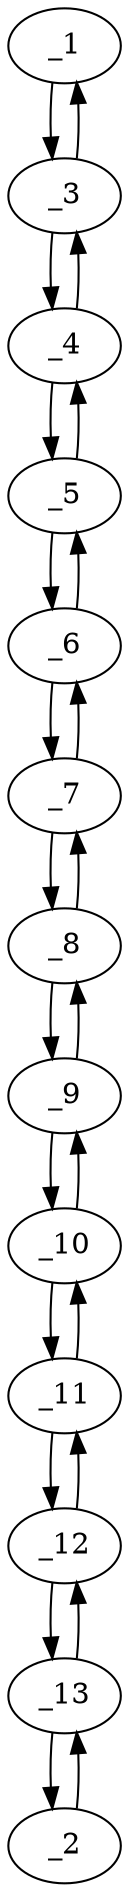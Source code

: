 digraph f1697_04 {
	_1	 [x="128.000000",
		y="89.000000"];
	_3	 [x="127.000000",
		y="100.000000"];
	_1 -> _3	 [angle="1.661456",
		orient="0.995893"];
	_2	 [x="54.000000",
		y="197.000000"];
	_13	 [x="48.000000",
		y="183.000000"];
	_2 -> _13	 [angle="-1.975688",
		orient="-0.919145"];
	_3 -> _1	 [angle="-1.480136",
		orient="-0.995893"];
	_4	 [x="108.000000",
		y="100.000000"];
	_3 -> _4	 [angle="3.141593",
		orient="0.000000"];
	_4 -> _3	 [angle="0.000000",
		orient="0.000000"];
	_5	 [x="88.000000",
		y="100.000000"];
	_4 -> _5	 [angle="3.141593",
		orient="0.000000"];
	_5 -> _4	 [angle="0.000000",
		orient="0.000000"];
	_6	 [x="72.000000",
		y="104.000000"];
	_5 -> _6	 [angle="2.896614",
		orient="0.242536"];
	_6 -> _5	 [angle="-0.244979",
		orient="-0.242536"];
	_7	 [x="57.000000",
		y="98.000000"];
	_6 -> _7	 [angle="-2.761086",
		orient="-0.371391"];
	_7 -> _6	 [angle="0.380506",
		orient="0.371391"];
	_8	 [x="44.000000",
		y="99.000000"];
	_7 -> _8	 [angle="3.064821",
		orient="0.076696"];
	_8 -> _7	 [angle="-0.076772",
		orient="-0.076696"];
	_9	 [x="45.000000",
		y="116.000000"];
	_8 -> _9	 [angle="1.512041",
		orient="0.998274"];
	_9 -> _8	 [angle="-1.629552",
		orient="-0.998274"];
	_10	 [x="49.000000",
		y="131.000000"];
	_9 -> _10	 [angle="1.310194",
		orient="0.966235"];
	_10 -> _9	 [angle="-1.831399",
		orient="-0.966235"];
	_11	 [x="46.000000",
		y="148.000000"];
	_10 -> _11	 [angle="1.745469",
		orient="0.984784"];
	_11 -> _10	 [angle="-1.396124",
		orient="-0.984784"];
	_12	 [x="45.000000",
		y="165.000000"];
	_11 -> _12	 [angle="1.629552",
		orient="0.998274"];
	_12 -> _11	 [angle="-1.512041",
		orient="-0.998274"];
	_12 -> _13	 [angle="1.405648",
		orient="0.986394"];
	_13 -> _2	 [angle="1.165905",
		orient="0.919145"];
	_13 -> _12	 [angle="-1.735945",
		orient="-0.986394"];
}
